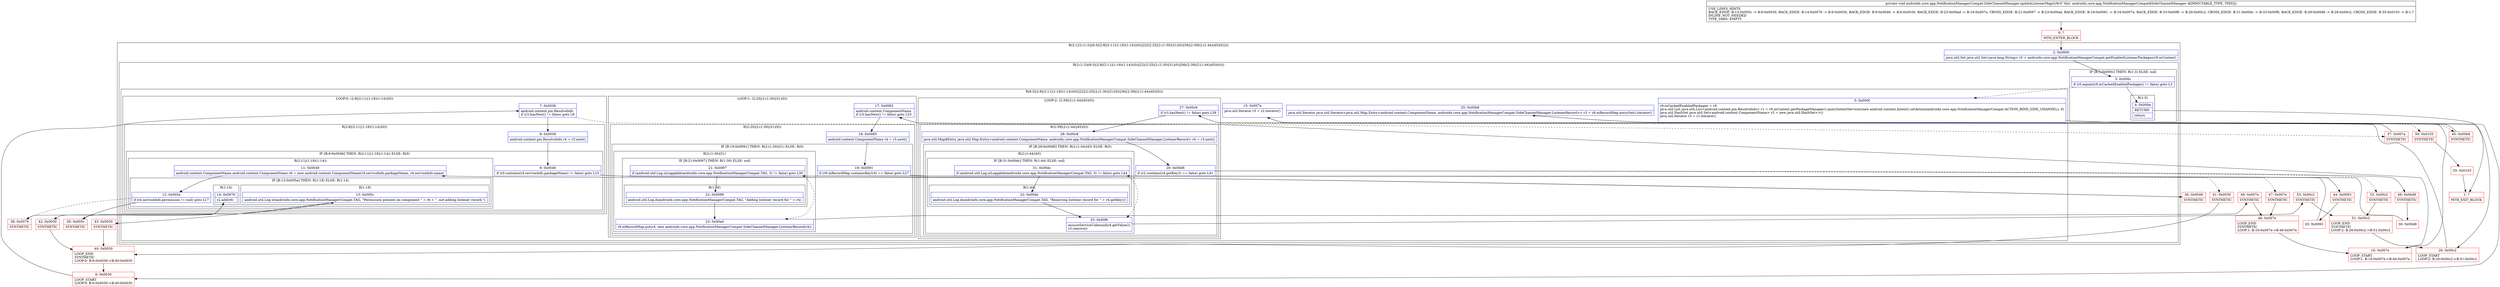 digraph "CFG forandroidx.core.app.NotificationManagerCompat.SideChannelManager.updateListenerMap()V" {
subgraph cluster_Region_551307707 {
label = "R(2:1|(2:(1:3)|(6:5|(2:8|(2:11|(1:18)(1:14))(0))|22|(2:25|(2:(1:30)|31)(0))|36|(2:39|(2:(1:44)|45)(0)))))";
node [shape=record,color=blue];
Node_2 [shape=record,label="{2\:\ 0x0000|java.util.Set java.util.Set\<java.lang.String\> r0 = androidx.core.app.NotificationManagerCompat.getEnabledListenerPackages(r9.mContext)\l}"];
subgraph cluster_Region_336599986 {
label = "R(2:(1:3)|(6:5|(2:8|(2:11|(1:18)(1:14))(0))|22|(2:25|(2:(1:30)|31)(0))|36|(2:39|(2:(1:44)|45)(0))))";
node [shape=record,color=blue];
subgraph cluster_IfRegion_461636288 {
label = "IF [B:3:0x000c] THEN: R(1:3) ELSE: null";
node [shape=record,color=blue];
Node_3 [shape=record,label="{3\:\ 0x000c|if (r0.equals(r9.mCachedEnabledPackages) != false) goto L3\l}"];
subgraph cluster_Region_1354818382 {
label = "R(1:3)";
node [shape=record,color=blue];
Node_4 [shape=record,label="{4\:\ 0x000e|RETURN\l|return\l}"];
}
}
subgraph cluster_Region_745805066 {
label = "R(6:5|(2:8|(2:11|(1:18)(1:14))(0))|22|(2:25|(2:(1:30)|31)(0))|36|(2:39|(2:(1:44)|45)(0)))";
node [shape=record,color=blue];
Node_5 [shape=record,label="{5\:\ 0x000f|r9.mCachedEnabledPackages = r0\ljava.util.List java.util.List\<android.content.pm.ResolveInfo\> r1 = r9.mContext.getPackageManager().queryIntentServices(new android.content.Intent().setAction(androidx.core.app.NotificationManagerCompat.ACTION_BIND_SIDE_CHANNEL), 0)\ljava.util.HashSet java.util.Set\<android.content.ComponentName\> r2 = new java.util.HashSet\<\>()\ljava.util.Iterator r3 = r1.iterator()\l\l}"];
subgraph cluster_LoopRegion_62844326 {
label = "LOOP:0: (2:8|(2:11|(1:18)(1:14))(0))";
node [shape=record,color=blue];
Node_7 [shape=record,label="{7\:\ 0x0036|android.content.pm.ResolveInfo \lif (r3.hasNext() != false) goto L8\l}"];
subgraph cluster_Region_1510848604 {
label = "R(2:8|(2:11|(1:18)(1:14))(0))";
node [shape=record,color=blue];
Node_8 [shape=record,label="{8\:\ 0x0038|android.content.pm.ResolveInfo r4 = r3.next()\l}"];
subgraph cluster_IfRegion_1605393437 {
label = "IF [B:9:0x0046] THEN: R(2:11|(1:18)(1:14)) ELSE: R(0)";
node [shape=record,color=blue];
Node_9 [shape=record,label="{9\:\ 0x0046|if (r0.contains(r4.serviceInfo.packageName) != false) goto L10\l}"];
subgraph cluster_Region_2021239687 {
label = "R(2:11|(1:18)(1:14))";
node [shape=record,color=blue];
Node_11 [shape=record,label="{11\:\ 0x0049|android.content.ComponentName android.content.ComponentName r6 = new android.content.ComponentName(r4.serviceInfo.packageName, r4.serviceInfo.name)\l}"];
subgraph cluster_IfRegion_1314186532 {
label = "IF [B:12:0x005a] THEN: R(1:18) ELSE: R(1:14)";
node [shape=record,color=blue];
Node_12 [shape=record,label="{12\:\ 0x005a|if (r4.serviceInfo.permission != null) goto L17\l}"];
subgraph cluster_Region_853726715 {
label = "R(1:18)";
node [shape=record,color=blue];
Node_13 [shape=record,label="{13\:\ 0x005c|android.util.Log.w(androidx.core.app.NotificationManagerCompat.TAG, \"Permission present on component \" + r6 + \", not adding listener record.\")\l}"];
}
subgraph cluster_Region_493049793 {
label = "R(1:14)";
node [shape=record,color=blue];
Node_14 [shape=record,label="{14\:\ 0x0076|r2.add(r6)\l}"];
}
}
}
subgraph cluster_Region_425305395 {
label = "R(0)";
node [shape=record,color=blue];
}
}
}
}
Node_15 [shape=record,label="{15\:\ 0x007a|java.util.Iterator r3 = r2.iterator()\l\l}"];
subgraph cluster_LoopRegion_1845409891 {
label = "LOOP:1: (2:25|(2:(1:30)|31)(0))";
node [shape=record,color=blue];
Node_17 [shape=record,label="{17\:\ 0x0083|android.content.ComponentName \lif (r3.hasNext() != false) goto L25\l}"];
subgraph cluster_Region_1518744280 {
label = "R(2:25|(2:(1:30)|31)(0))";
node [shape=record,color=blue];
Node_18 [shape=record,label="{18\:\ 0x0085|android.content.ComponentName r4 = r3.next()\l}"];
subgraph cluster_IfRegion_856850793 {
label = "IF [B:19:0x0091] THEN: R(2:(1:30)|31) ELSE: R(0)";
node [shape=record,color=blue];
Node_19 [shape=record,label="{19\:\ 0x0091|if (r9.mRecordMap.containsKey(r4) == false) goto L27\l}"];
subgraph cluster_Region_1731648005 {
label = "R(2:(1:30)|31)";
node [shape=record,color=blue];
subgraph cluster_IfRegion_2131974944 {
label = "IF [B:21:0x0097] THEN: R(1:30) ELSE: null";
node [shape=record,color=blue];
Node_21 [shape=record,label="{21\:\ 0x0097|if (android.util.Log.isLoggable(androidx.core.app.NotificationManagerCompat.TAG, 3) != false) goto L30\l}"];
subgraph cluster_Region_342402792 {
label = "R(1:30)";
node [shape=record,color=blue];
Node_22 [shape=record,label="{22\:\ 0x0099|android.util.Log.d(androidx.core.app.NotificationManagerCompat.TAG, \"Adding listener record for \" + r4)\l}"];
}
}
Node_23 [shape=record,label="{23\:\ 0x00ad|r9.mRecordMap.put(r4, new androidx.core.app.NotificationManagerCompat.SideChannelManager.ListenerRecord(r4))\l}"];
}
subgraph cluster_Region_861299909 {
label = "R(0)";
node [shape=record,color=blue];
}
}
}
}
Node_25 [shape=record,label="{25\:\ 0x00b8|java.util.Iterator java.util.Iterator\<java.util.Map.Entry\<android.content.ComponentName, androidx.core.app.NotificationManagerCompat.SideChannelManager.ListenerRecord\>\> r3 = r9.mRecordMap.entrySet().iterator()\l}"];
subgraph cluster_LoopRegion_706365737 {
label = "LOOP:2: (2:39|(2:(1:44)|45)(0))";
node [shape=record,color=blue];
Node_27 [shape=record,label="{27\:\ 0x00c6|if (r3.hasNext() != false) goto L39\l}"];
subgraph cluster_Region_2006427843 {
label = "R(2:39|(2:(1:44)|45)(0))";
node [shape=record,color=blue];
Node_28 [shape=record,label="{28\:\ 0x00c8|java.util.Map$Entry java.util.Map.Entry\<android.content.ComponentName, androidx.core.app.NotificationManagerCompat.SideChannelManager.ListenerRecord\> r4 = r3.next()\l}"];
subgraph cluster_IfRegion_642434223 {
label = "IF [B:29:0x00d6] THEN: R(2:(1:44)|45) ELSE: R(0)";
node [shape=record,color=blue];
Node_29 [shape=record,label="{29\:\ 0x00d6|if (r2.contains(r4.getKey()) == false) goto L41\l}"];
subgraph cluster_Region_1884107951 {
label = "R(2:(1:44)|45)";
node [shape=record,color=blue];
subgraph cluster_IfRegion_1658938968 {
label = "IF [B:31:0x00dc] THEN: R(1:44) ELSE: null";
node [shape=record,color=blue];
Node_31 [shape=record,label="{31\:\ 0x00dc|if (android.util.Log.isLoggable(androidx.core.app.NotificationManagerCompat.TAG, 3) != false) goto L44\l}"];
subgraph cluster_Region_13826485 {
label = "R(1:44)";
node [shape=record,color=blue];
Node_32 [shape=record,label="{32\:\ 0x00de|android.util.Log.d(androidx.core.app.NotificationManagerCompat.TAG, \"Removing listener record for \" + r4.getKey())\l}"];
}
}
Node_33 [shape=record,label="{33\:\ 0x00f6|ensureServiceUnbound(r4.getValue())\lr3.remove()\l}"];
}
subgraph cluster_Region_122612607 {
label = "R(0)";
node [shape=record,color=blue];
}
}
}
}
}
}
}
Node_0 [shape=record,color=red,label="{0\:\ ?|MTH_ENTER_BLOCK\l}"];
Node_1 [shape=record,color=red,label="{1\:\ ?|MTH_EXIT_BLOCK\l}"];
Node_6 [shape=record,color=red,label="{6\:\ 0x0030|LOOP_START\lLOOP:0: B:6:0x0030\-\>B:40:0x0030\l}"];
Node_36 [shape=record,color=red,label="{36\:\ 0x0049|SYNTHETIC\l}"];
Node_38 [shape=record,color=red,label="{38\:\ 0x0076|SYNTHETIC\l}"];
Node_42 [shape=record,color=red,label="{42\:\ 0x0030|SYNTHETIC\l}"];
Node_40 [shape=record,color=red,label="{40\:\ 0x0030|LOOP_END\lSYNTHETIC\lLOOP:0: B:6:0x0030\-\>B:40:0x0030\l}"];
Node_39 [shape=record,color=red,label="{39\:\ 0x005c|SYNTHETIC\l}"];
Node_43 [shape=record,color=red,label="{43\:\ 0x0030|SYNTHETIC\l}"];
Node_41 [shape=record,color=red,label="{41\:\ 0x0030|SYNTHETIC\l}"];
Node_37 [shape=record,color=red,label="{37\:\ 0x007a|SYNTHETIC\l}"];
Node_16 [shape=record,color=red,label="{16\:\ 0x007e|LOOP_START\lLOOP:1: B:16:0x007e\-\>B:46:0x007e\l}"];
Node_44 [shape=record,color=red,label="{44\:\ 0x0093|SYNTHETIC\l}"];
Node_20 [shape=record,color=red,label="{20\:\ 0x0093}"];
Node_48 [shape=record,color=red,label="{48\:\ 0x007e|SYNTHETIC\l}"];
Node_46 [shape=record,color=red,label="{46\:\ 0x007e|LOOP_END\lSYNTHETIC\lLOOP:1: B:16:0x007e\-\>B:46:0x007e\l}"];
Node_47 [shape=record,color=red,label="{47\:\ 0x007e|SYNTHETIC\l}"];
Node_45 [shape=record,color=red,label="{45\:\ 0x00b8|SYNTHETIC\l}"];
Node_26 [shape=record,color=red,label="{26\:\ 0x00c2|LOOP_START\lLOOP:2: B:26:0x00c2\-\>B:51:0x00c2\l}"];
Node_49 [shape=record,color=red,label="{49\:\ 0x00d8|SYNTHETIC\l}"];
Node_30 [shape=record,color=red,label="{30\:\ 0x00d8}"];
Node_53 [shape=record,color=red,label="{53\:\ 0x00c2|SYNTHETIC\l}"];
Node_51 [shape=record,color=red,label="{51\:\ 0x00c2|LOOP_END\lSYNTHETIC\lLOOP:2: B:26:0x00c2\-\>B:51:0x00c2\l}"];
Node_52 [shape=record,color=red,label="{52\:\ 0x00c2|SYNTHETIC\l}"];
Node_50 [shape=record,color=red,label="{50\:\ 0x0103|SYNTHETIC\l}"];
Node_35 [shape=record,color=red,label="{35\:\ 0x0103}"];
MethodNode[shape=record,label="{private void androidx.core.app.NotificationManagerCompat.SideChannelManager.updateListenerMap((r9v0 'this' androidx.core.app.NotificationManagerCompat$SideChannelManager A[IMMUTABLE_TYPE, THIS]))  | USE_LINES_HINTS\lBACK_EDGE: B:13:0x005c \-\> B:6:0x0030, BACK_EDGE: B:14:0x0076 \-\> B:6:0x0030, BACK_EDGE: B:9:0x0046 \-\> B:6:0x0030, BACK_EDGE: B:23:0x00ad \-\> B:16:0x007e, CROSS_EDGE: B:21:0x0097 \-\> B:23:0x00ad, BACK_EDGE: B:19:0x0091 \-\> B:16:0x007e, BACK_EDGE: B:33:0x00f6 \-\> B:26:0x00c2, CROSS_EDGE: B:31:0x00dc \-\> B:33:0x00f6, BACK_EDGE: B:29:0x00d6 \-\> B:26:0x00c2, CROSS_EDGE: B:35:0x0103 \-\> B:1:?\lINLINE_NOT_NEEDED\lTYPE_VARS: EMPTY\l}"];
MethodNode -> Node_0;Node_2 -> Node_3;
Node_3 -> Node_4;
Node_3 -> Node_5[style=dashed];
Node_4 -> Node_1;
Node_5 -> Node_6;
Node_7 -> Node_8;
Node_7 -> Node_37[style=dashed];
Node_8 -> Node_9;
Node_9 -> Node_36;
Node_9 -> Node_41[style=dashed];
Node_11 -> Node_12;
Node_12 -> Node_38[style=dashed];
Node_12 -> Node_39;
Node_13 -> Node_43;
Node_14 -> Node_42;
Node_15 -> Node_16;
Node_17 -> Node_18;
Node_17 -> Node_45[style=dashed];
Node_18 -> Node_19;
Node_19 -> Node_44;
Node_19 -> Node_47[style=dashed];
Node_21 -> Node_22;
Node_21 -> Node_23[style=dashed];
Node_22 -> Node_23;
Node_23 -> Node_48;
Node_25 -> Node_26;
Node_27 -> Node_28;
Node_27 -> Node_50[style=dashed];
Node_28 -> Node_29;
Node_29 -> Node_49;
Node_29 -> Node_52[style=dashed];
Node_31 -> Node_32;
Node_31 -> Node_33[style=dashed];
Node_32 -> Node_33;
Node_33 -> Node_53;
Node_0 -> Node_2;
Node_6 -> Node_7;
Node_36 -> Node_11;
Node_38 -> Node_14;
Node_42 -> Node_40;
Node_40 -> Node_6;
Node_39 -> Node_13;
Node_43 -> Node_40;
Node_41 -> Node_40;
Node_37 -> Node_15;
Node_16 -> Node_17;
Node_44 -> Node_20;
Node_20 -> Node_21;
Node_48 -> Node_46;
Node_46 -> Node_16;
Node_47 -> Node_46;
Node_45 -> Node_25;
Node_26 -> Node_27;
Node_49 -> Node_30;
Node_30 -> Node_31;
Node_53 -> Node_51;
Node_51 -> Node_26;
Node_52 -> Node_51;
Node_50 -> Node_35;
Node_35 -> Node_1;
}

